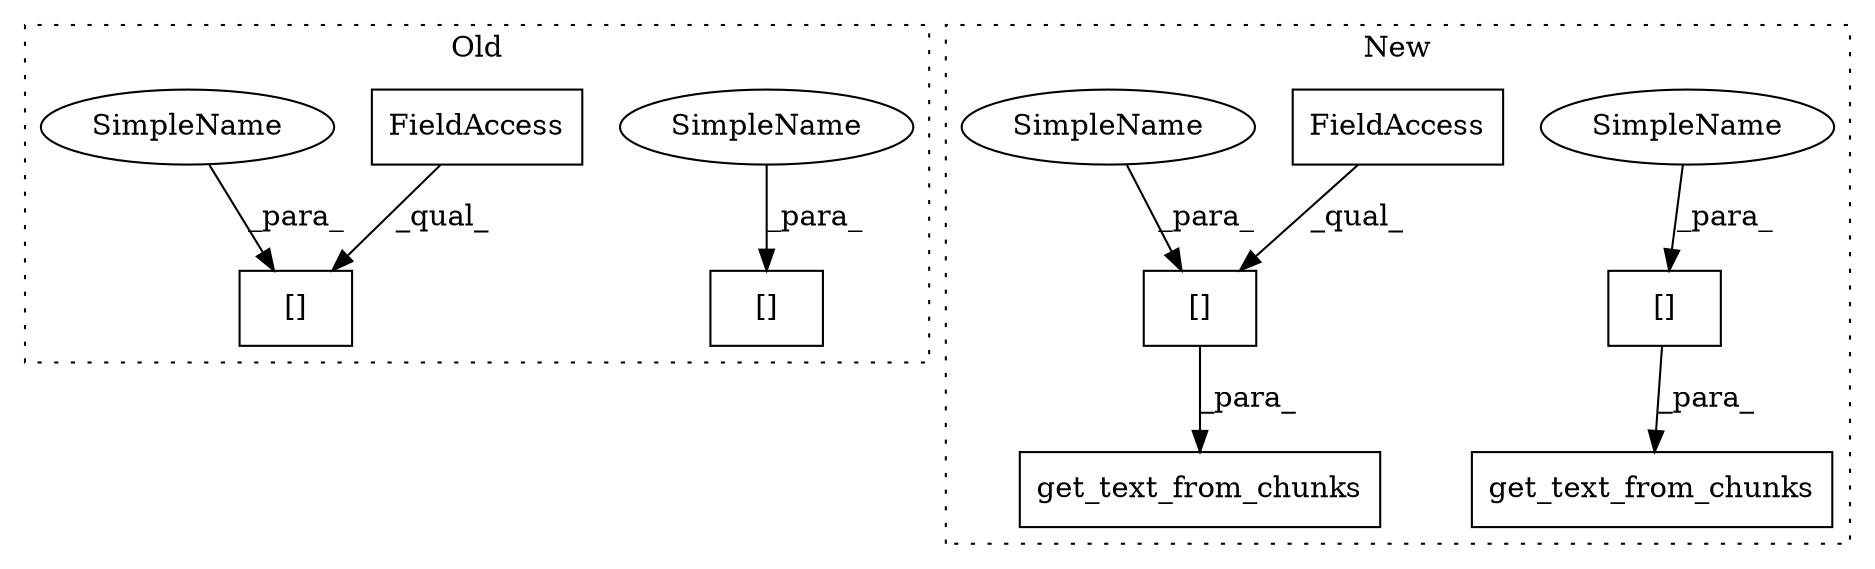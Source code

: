 digraph G {
subgraph cluster0 {
1 [label="[]" a="2" s="7446,7470" l="10,1" shape="box"];
6 [label="FieldAccess" a="22" s="7446" l="9" shape="box"];
7 [label="[]" a="2" s="7446,7470" l="10,1" shape="box"];
9 [label="SimpleName" a="42" s="7456" l="14" shape="ellipse"];
10 [label="SimpleName" a="42" s="7456" l="14" shape="ellipse"];
label = "Old";
style="dotted";
}
subgraph cluster1 {
2 [label="get_text_from_chunks" a="32" s="7473,7509" l="21,1" shape="box"];
3 [label="[]" a="2" s="7494,7508" l="10,1" shape="box"];
4 [label="[]" a="2" s="7494,7508" l="10,1" shape="box"];
5 [label="get_text_from_chunks" a="32" s="7473,7509" l="21,1" shape="box"];
8 [label="FieldAccess" a="22" s="7494" l="9" shape="box"];
11 [label="SimpleName" a="42" s="7504" l="4" shape="ellipse"];
12 [label="SimpleName" a="42" s="7504" l="4" shape="ellipse"];
label = "New";
style="dotted";
}
3 -> 2 [label="_para_"];
4 -> 5 [label="_para_"];
6 -> 1 [label="_qual_"];
8 -> 3 [label="_qual_"];
9 -> 7 [label="_para_"];
10 -> 1 [label="_para_"];
11 -> 4 [label="_para_"];
12 -> 3 [label="_para_"];
}